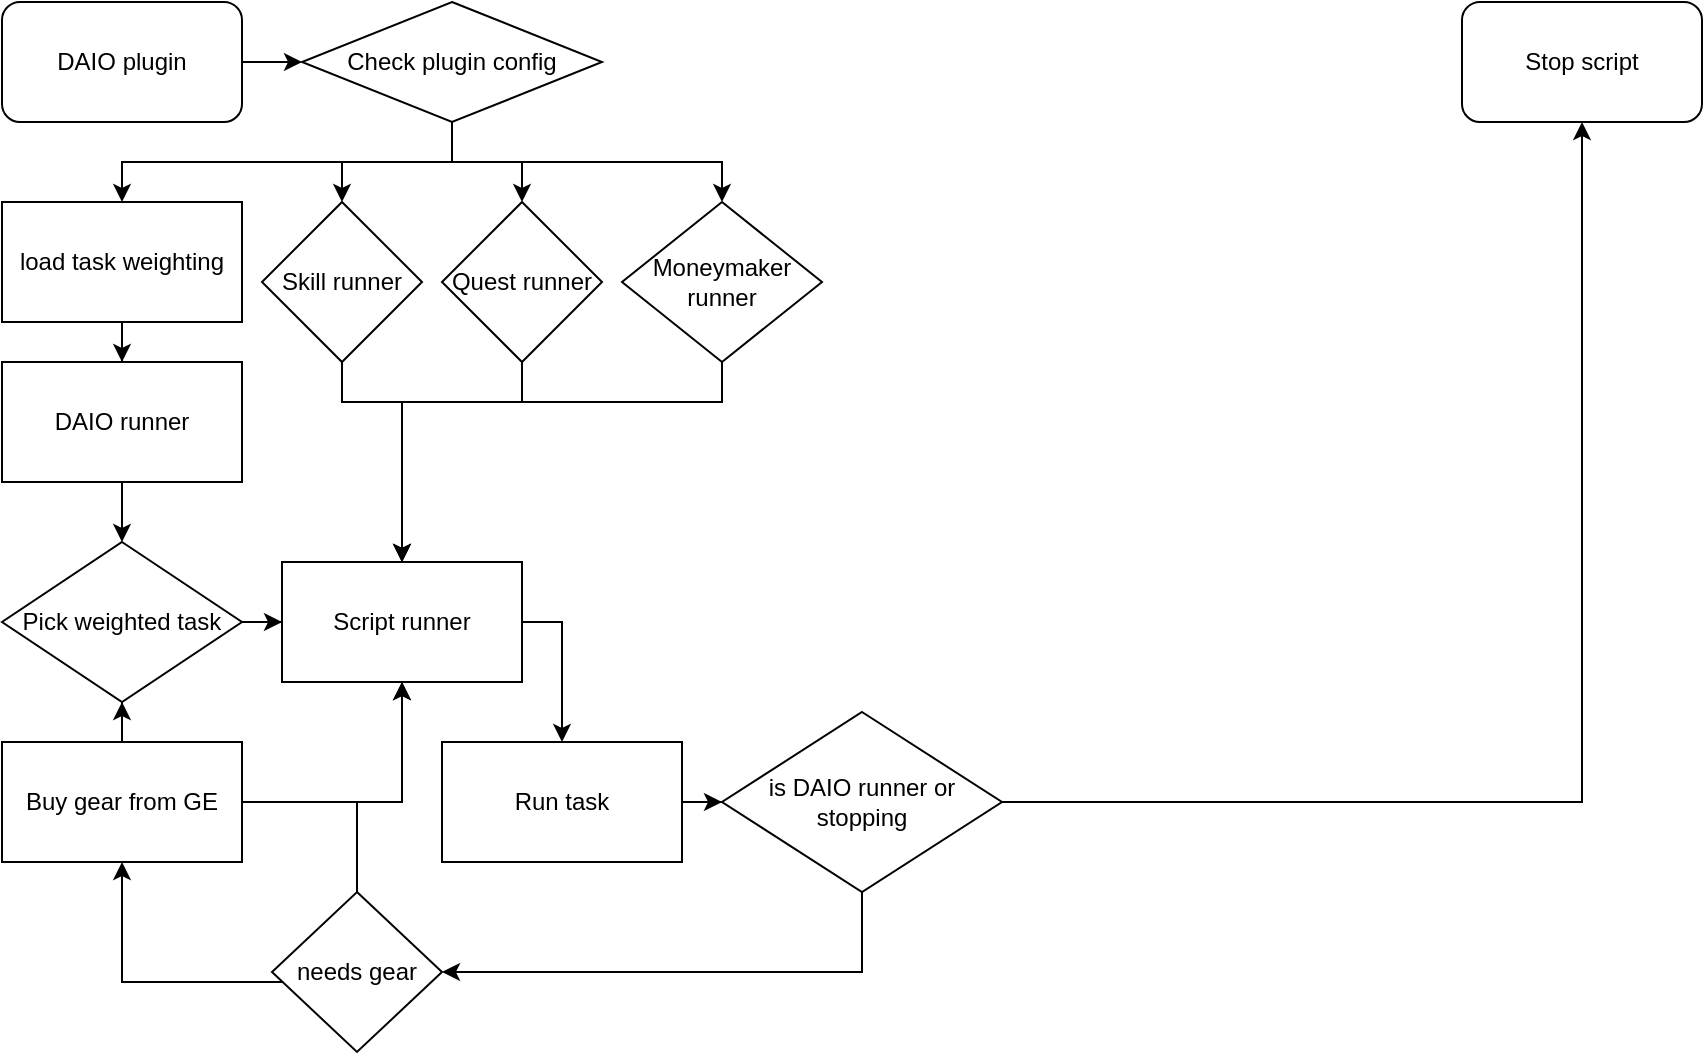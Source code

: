 <mxfile version="21.1.2" type="github">
  <diagram name="Page-1" id="x2y2_aXuHSjhL3LbNnaO">
    <mxGraphModel dx="1114" dy="526" grid="1" gridSize="10" guides="1" tooltips="1" connect="1" arrows="1" fold="1" page="1" pageScale="1" pageWidth="850" pageHeight="1100" math="0" shadow="0">
      <root>
        <mxCell id="0" />
        <mxCell id="1" parent="0" />
        <mxCell id="KNn14G8wZVFXkZip1UnD-5" style="edgeStyle=orthogonalEdgeStyle;rounded=0;orthogonalLoop=1;jettySize=auto;html=1;exitX=1;exitY=0.5;exitDx=0;exitDy=0;" parent="1" source="KNn14G8wZVFXkZip1UnD-2" target="KNn14G8wZVFXkZip1UnD-4" edge="1">
          <mxGeometry relative="1" as="geometry" />
        </mxCell>
        <mxCell id="KNn14G8wZVFXkZip1UnD-2" value="DAIO plugin" style="rounded=1;whiteSpace=wrap;html=1;" parent="1" vertex="1">
          <mxGeometry width="120" height="60" as="geometry" />
        </mxCell>
        <mxCell id="2mqaQFqwIHnYDPSEtiSm-3" style="edgeStyle=orthogonalEdgeStyle;rounded=0;orthogonalLoop=1;jettySize=auto;html=1;" edge="1" parent="1" source="KNn14G8wZVFXkZip1UnD-4" target="2mqaQFqwIHnYDPSEtiSm-1">
          <mxGeometry relative="1" as="geometry">
            <Array as="points">
              <mxPoint x="225" y="80" />
              <mxPoint x="60" y="80" />
            </Array>
          </mxGeometry>
        </mxCell>
        <mxCell id="2mqaQFqwIHnYDPSEtiSm-24" style="edgeStyle=orthogonalEdgeStyle;rounded=0;orthogonalLoop=1;jettySize=auto;html=1;" edge="1" parent="1" source="KNn14G8wZVFXkZip1UnD-4" target="2mqaQFqwIHnYDPSEtiSm-18">
          <mxGeometry relative="1" as="geometry" />
        </mxCell>
        <mxCell id="2mqaQFqwIHnYDPSEtiSm-25" style="edgeStyle=orthogonalEdgeStyle;rounded=0;orthogonalLoop=1;jettySize=auto;html=1;" edge="1" parent="1" source="KNn14G8wZVFXkZip1UnD-4" target="2mqaQFqwIHnYDPSEtiSm-19">
          <mxGeometry relative="1" as="geometry" />
        </mxCell>
        <mxCell id="2mqaQFqwIHnYDPSEtiSm-26" style="edgeStyle=orthogonalEdgeStyle;rounded=0;orthogonalLoop=1;jettySize=auto;html=1;" edge="1" parent="1" source="KNn14G8wZVFXkZip1UnD-4" target="2mqaQFqwIHnYDPSEtiSm-23">
          <mxGeometry relative="1" as="geometry">
            <Array as="points">
              <mxPoint x="225" y="80" />
              <mxPoint x="360" y="80" />
            </Array>
          </mxGeometry>
        </mxCell>
        <mxCell id="KNn14G8wZVFXkZip1UnD-4" value="Check plugin config" style="rhombus;whiteSpace=wrap;html=1;" parent="1" vertex="1">
          <mxGeometry x="150" width="150" height="60" as="geometry" />
        </mxCell>
        <mxCell id="KNn14G8wZVFXkZip1UnD-16" style="edgeStyle=orthogonalEdgeStyle;rounded=0;orthogonalLoop=1;jettySize=auto;html=1;" parent="1" source="KNn14G8wZVFXkZip1UnD-6" target="KNn14G8wZVFXkZip1UnD-15" edge="1">
          <mxGeometry relative="1" as="geometry" />
        </mxCell>
        <mxCell id="KNn14G8wZVFXkZip1UnD-6" value="DAIO runner" style="rounded=0;whiteSpace=wrap;html=1;" parent="1" vertex="1">
          <mxGeometry y="180" width="120" height="60" as="geometry" />
        </mxCell>
        <mxCell id="2mqaQFqwIHnYDPSEtiSm-31" style="edgeStyle=orthogonalEdgeStyle;rounded=0;orthogonalLoop=1;jettySize=auto;html=1;" edge="1" parent="1" source="KNn14G8wZVFXkZip1UnD-15" target="2mqaQFqwIHnYDPSEtiSm-16">
          <mxGeometry relative="1" as="geometry" />
        </mxCell>
        <mxCell id="KNn14G8wZVFXkZip1UnD-15" value="Pick weighted task" style="rhombus;whiteSpace=wrap;html=1;" parent="1" vertex="1">
          <mxGeometry y="270" width="120" height="80" as="geometry" />
        </mxCell>
        <mxCell id="KNn14G8wZVFXkZip1UnD-24" style="edgeStyle=orthogonalEdgeStyle;rounded=0;orthogonalLoop=1;jettySize=auto;html=1;" parent="1" source="KNn14G8wZVFXkZip1UnD-17" target="2mqaQFqwIHnYDPSEtiSm-4" edge="1">
          <mxGeometry relative="1" as="geometry">
            <mxPoint x="280" y="510" as="targetPoint" />
          </mxGeometry>
        </mxCell>
        <mxCell id="KNn14G8wZVFXkZip1UnD-17" value="Run task" style="rounded=0;whiteSpace=wrap;html=1;" parent="1" vertex="1">
          <mxGeometry x="220" y="370" width="120" height="60" as="geometry" />
        </mxCell>
        <mxCell id="KNn14G8wZVFXkZip1UnD-27" style="edgeStyle=orthogonalEdgeStyle;rounded=0;orthogonalLoop=1;jettySize=auto;html=1;" parent="1" source="2mqaQFqwIHnYDPSEtiSm-4" target="KNn14G8wZVFXkZip1UnD-26" edge="1">
          <mxGeometry relative="1" as="geometry">
            <mxPoint x="400" y="540" as="sourcePoint" />
          </mxGeometry>
        </mxCell>
        <mxCell id="KNn14G8wZVFXkZip1UnD-26" value="Stop script" style="rounded=1;whiteSpace=wrap;html=1;" parent="1" vertex="1">
          <mxGeometry x="730" width="120" height="60" as="geometry" />
        </mxCell>
        <mxCell id="2mqaQFqwIHnYDPSEtiSm-2" style="edgeStyle=orthogonalEdgeStyle;rounded=0;orthogonalLoop=1;jettySize=auto;html=1;" edge="1" parent="1" source="2mqaQFqwIHnYDPSEtiSm-1" target="KNn14G8wZVFXkZip1UnD-6">
          <mxGeometry relative="1" as="geometry" />
        </mxCell>
        <mxCell id="2mqaQFqwIHnYDPSEtiSm-1" value="load task weighting" style="rounded=0;whiteSpace=wrap;html=1;" vertex="1" parent="1">
          <mxGeometry y="100" width="120" height="60" as="geometry" />
        </mxCell>
        <mxCell id="2mqaQFqwIHnYDPSEtiSm-33" style="edgeStyle=orthogonalEdgeStyle;rounded=0;orthogonalLoop=1;jettySize=auto;html=1;entryX=1;entryY=0.5;entryDx=0;entryDy=0;" edge="1" parent="1" source="2mqaQFqwIHnYDPSEtiSm-4" target="2mqaQFqwIHnYDPSEtiSm-5">
          <mxGeometry relative="1" as="geometry">
            <Array as="points">
              <mxPoint x="430" y="485" />
            </Array>
          </mxGeometry>
        </mxCell>
        <mxCell id="2mqaQFqwIHnYDPSEtiSm-4" value="is DAIO runner or stopping" style="rhombus;whiteSpace=wrap;html=1;" vertex="1" parent="1">
          <mxGeometry x="360" y="355" width="140" height="90" as="geometry" />
        </mxCell>
        <mxCell id="2mqaQFqwIHnYDPSEtiSm-8" style="edgeStyle=orthogonalEdgeStyle;rounded=0;orthogonalLoop=1;jettySize=auto;html=1;" edge="1" parent="1" source="2mqaQFqwIHnYDPSEtiSm-5" target="2mqaQFqwIHnYDPSEtiSm-7">
          <mxGeometry relative="1" as="geometry">
            <mxPoint x="320" y="610" as="targetPoint" />
            <Array as="points">
              <mxPoint x="60" y="490" />
            </Array>
          </mxGeometry>
        </mxCell>
        <mxCell id="2mqaQFqwIHnYDPSEtiSm-34" style="edgeStyle=orthogonalEdgeStyle;rounded=0;orthogonalLoop=1;jettySize=auto;html=1;" edge="1" parent="1" source="2mqaQFqwIHnYDPSEtiSm-5" target="2mqaQFqwIHnYDPSEtiSm-16">
          <mxGeometry relative="1" as="geometry">
            <Array as="points">
              <mxPoint x="178" y="400" />
              <mxPoint x="200" y="400" />
            </Array>
          </mxGeometry>
        </mxCell>
        <mxCell id="2mqaQFqwIHnYDPSEtiSm-5" value="needs gear" style="rhombus;whiteSpace=wrap;html=1;" vertex="1" parent="1">
          <mxGeometry x="135" y="445" width="85" height="80" as="geometry" />
        </mxCell>
        <mxCell id="2mqaQFqwIHnYDPSEtiSm-10" style="edgeStyle=orthogonalEdgeStyle;rounded=0;orthogonalLoop=1;jettySize=auto;html=1;" edge="1" parent="1" source="2mqaQFqwIHnYDPSEtiSm-7" target="KNn14G8wZVFXkZip1UnD-15">
          <mxGeometry relative="1" as="geometry" />
        </mxCell>
        <mxCell id="2mqaQFqwIHnYDPSEtiSm-32" style="edgeStyle=orthogonalEdgeStyle;rounded=0;orthogonalLoop=1;jettySize=auto;html=1;" edge="1" parent="1" source="2mqaQFqwIHnYDPSEtiSm-7" target="2mqaQFqwIHnYDPSEtiSm-16">
          <mxGeometry relative="1" as="geometry" />
        </mxCell>
        <mxCell id="2mqaQFqwIHnYDPSEtiSm-7" value="Buy gear from GE" style="rounded=0;whiteSpace=wrap;html=1;" vertex="1" parent="1">
          <mxGeometry y="370" width="120" height="60" as="geometry" />
        </mxCell>
        <mxCell id="2mqaQFqwIHnYDPSEtiSm-30" style="edgeStyle=orthogonalEdgeStyle;rounded=0;orthogonalLoop=1;jettySize=auto;html=1;" edge="1" parent="1" source="2mqaQFqwIHnYDPSEtiSm-16" target="KNn14G8wZVFXkZip1UnD-17">
          <mxGeometry relative="1" as="geometry">
            <Array as="points">
              <mxPoint x="280" y="310" />
            </Array>
          </mxGeometry>
        </mxCell>
        <mxCell id="2mqaQFqwIHnYDPSEtiSm-16" value="Script runner" style="rounded=0;whiteSpace=wrap;html=1;" vertex="1" parent="1">
          <mxGeometry x="140" y="280" width="120" height="60" as="geometry" />
        </mxCell>
        <mxCell id="2mqaQFqwIHnYDPSEtiSm-27" style="edgeStyle=orthogonalEdgeStyle;rounded=0;orthogonalLoop=1;jettySize=auto;html=1;" edge="1" parent="1" source="2mqaQFqwIHnYDPSEtiSm-18" target="2mqaQFqwIHnYDPSEtiSm-16">
          <mxGeometry relative="1" as="geometry">
            <Array as="points">
              <mxPoint x="170" y="200" />
              <mxPoint x="200" y="200" />
            </Array>
          </mxGeometry>
        </mxCell>
        <mxCell id="2mqaQFqwIHnYDPSEtiSm-18" value="Skill&amp;nbsp;runner" style="rhombus;whiteSpace=wrap;html=1;" vertex="1" parent="1">
          <mxGeometry x="130" y="100" width="80" height="80" as="geometry" />
        </mxCell>
        <mxCell id="2mqaQFqwIHnYDPSEtiSm-28" style="edgeStyle=orthogonalEdgeStyle;rounded=0;orthogonalLoop=1;jettySize=auto;html=1;" edge="1" parent="1" source="2mqaQFqwIHnYDPSEtiSm-19" target="2mqaQFqwIHnYDPSEtiSm-16">
          <mxGeometry relative="1" as="geometry">
            <Array as="points">
              <mxPoint x="260" y="200" />
              <mxPoint x="200" y="200" />
            </Array>
          </mxGeometry>
        </mxCell>
        <mxCell id="2mqaQFqwIHnYDPSEtiSm-19" value="Quest runner" style="rhombus;whiteSpace=wrap;html=1;" vertex="1" parent="1">
          <mxGeometry x="220" y="100" width="80" height="80" as="geometry" />
        </mxCell>
        <mxCell id="2mqaQFqwIHnYDPSEtiSm-29" style="edgeStyle=orthogonalEdgeStyle;rounded=0;orthogonalLoop=1;jettySize=auto;html=1;" edge="1" parent="1" source="2mqaQFqwIHnYDPSEtiSm-23" target="2mqaQFqwIHnYDPSEtiSm-16">
          <mxGeometry relative="1" as="geometry">
            <Array as="points">
              <mxPoint x="360" y="200" />
              <mxPoint x="200" y="200" />
            </Array>
          </mxGeometry>
        </mxCell>
        <mxCell id="2mqaQFqwIHnYDPSEtiSm-23" value="Moneymaker runner" style="rhombus;whiteSpace=wrap;html=1;" vertex="1" parent="1">
          <mxGeometry x="310" y="100" width="100" height="80" as="geometry" />
        </mxCell>
      </root>
    </mxGraphModel>
  </diagram>
</mxfile>
